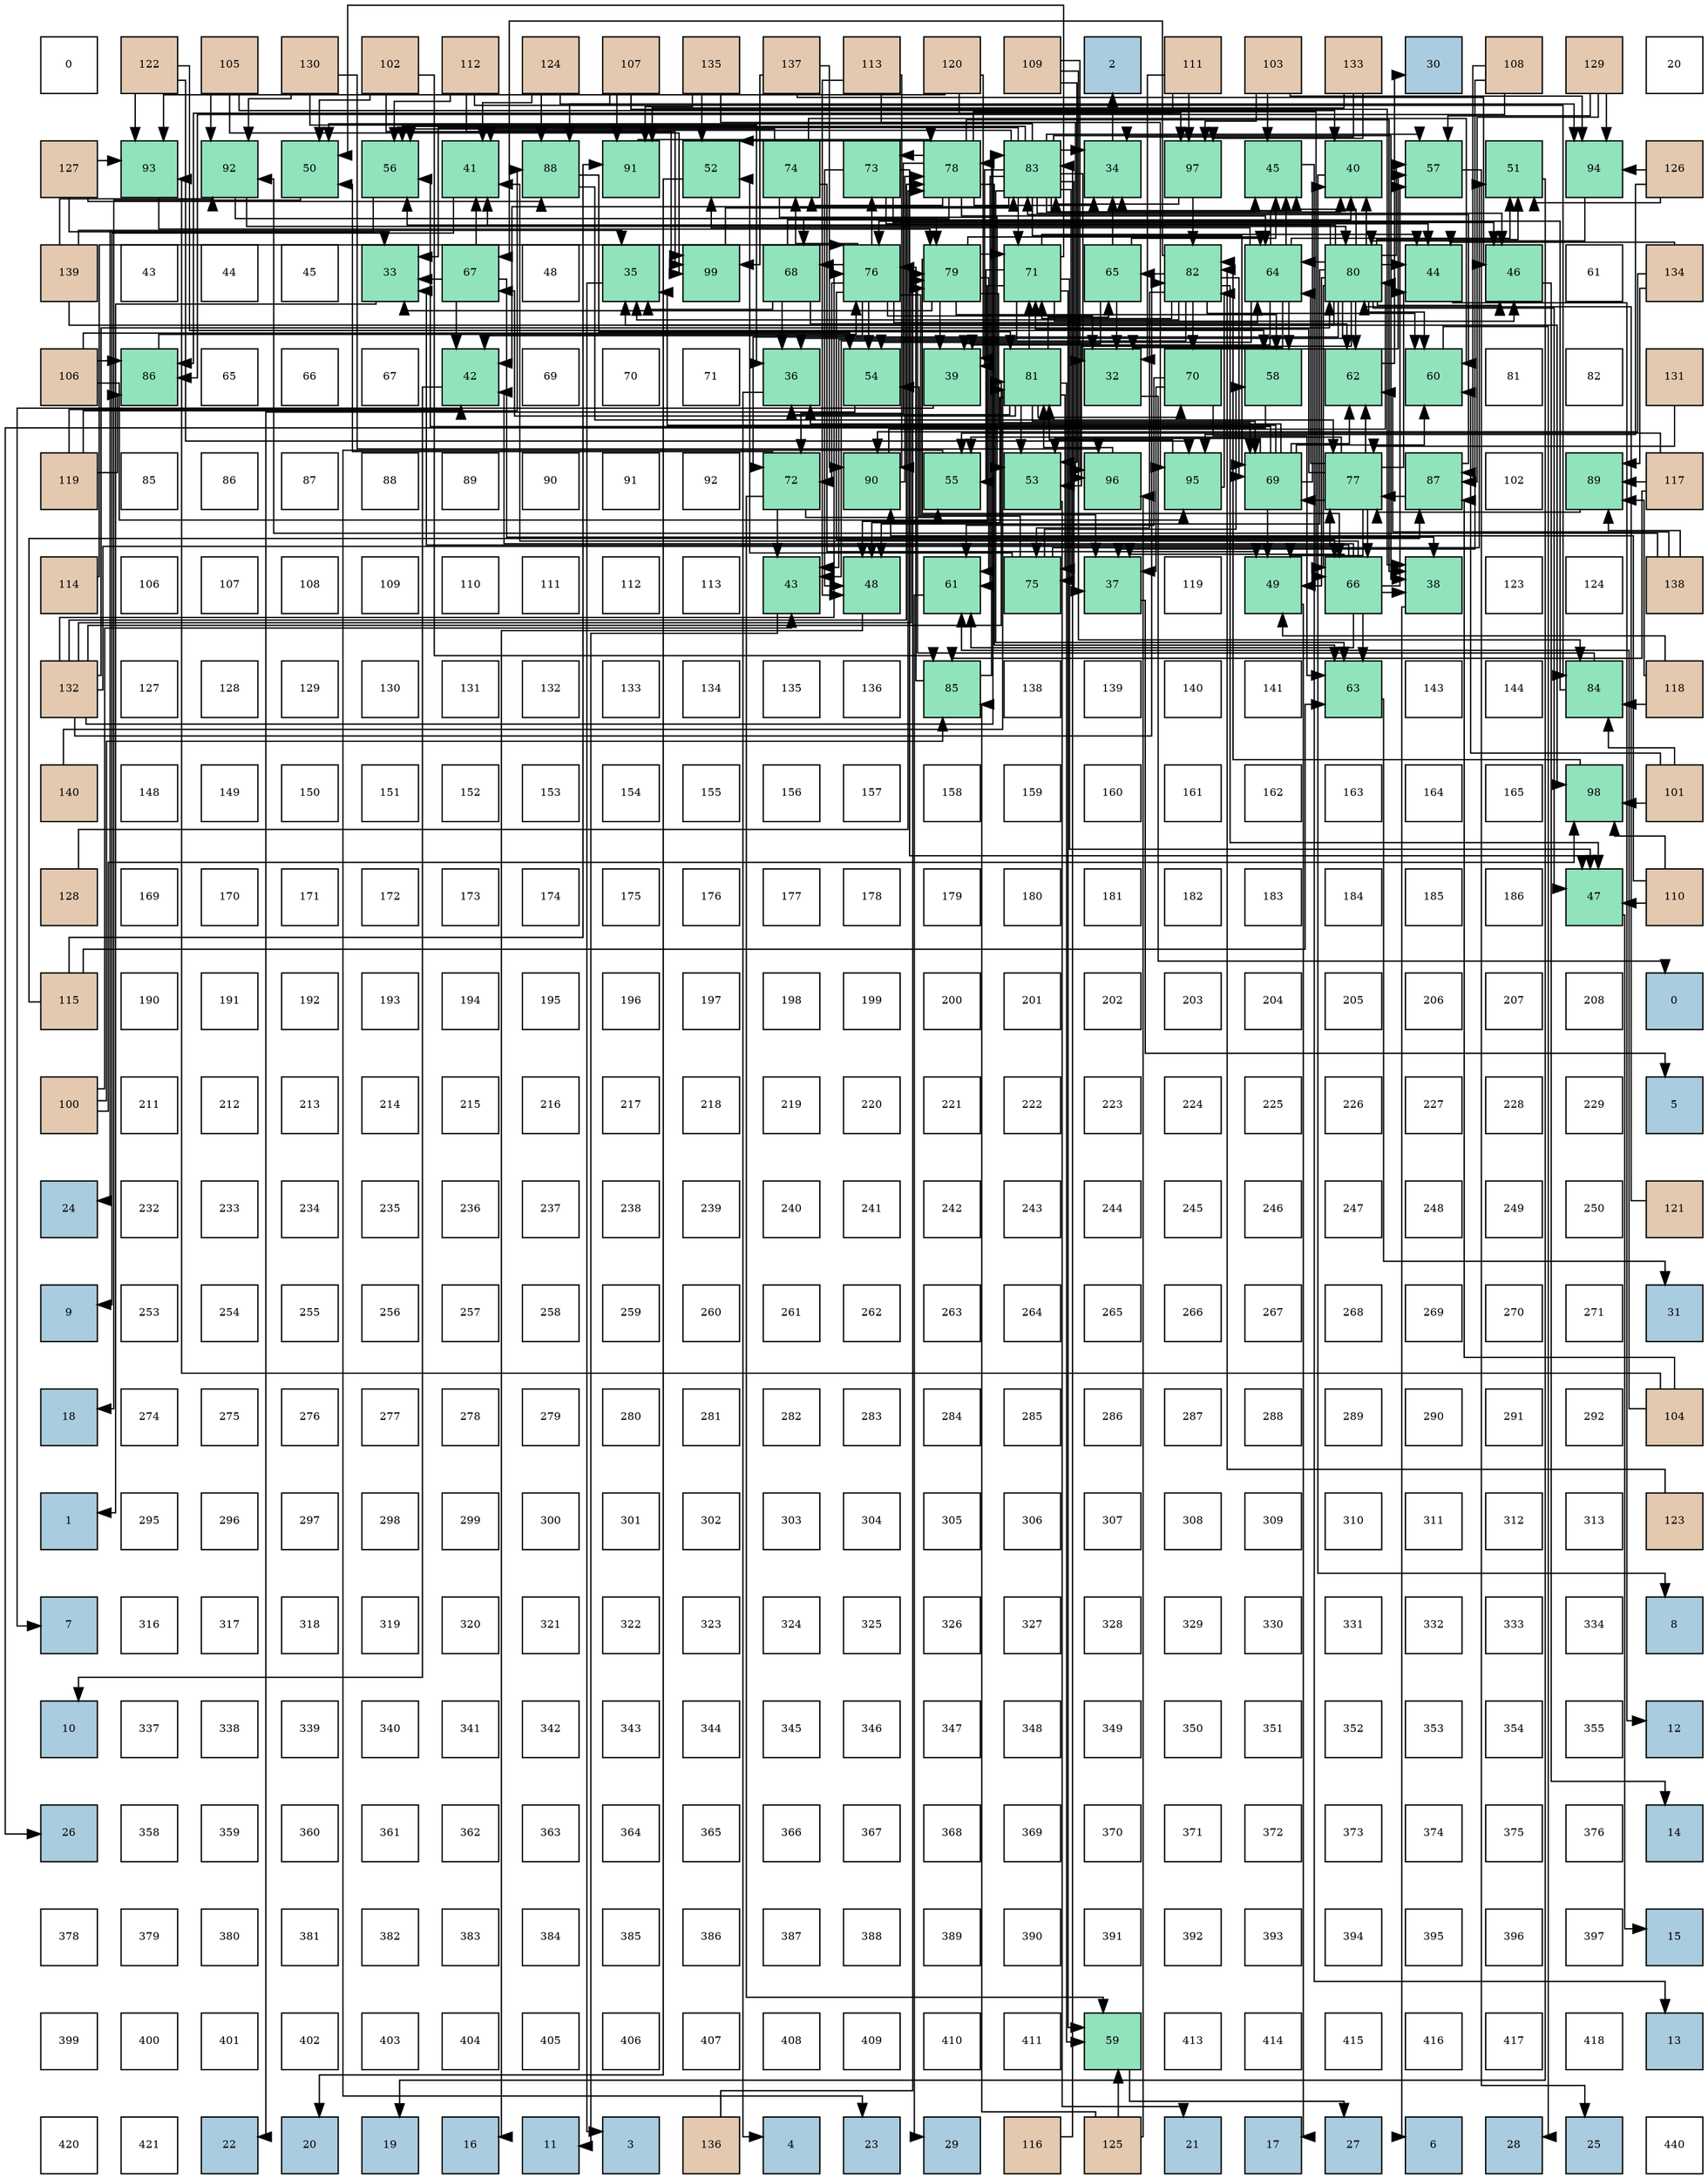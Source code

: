 digraph layout{
 rankdir=TB;
 splines=ortho;
 node [style=filled shape=square fixedsize=true width=0.6];
0[label="0", fontsize=8, fillcolor="#ffffff"];
1[label="122", fontsize=8, fillcolor="#e3c9af"];
2[label="105", fontsize=8, fillcolor="#e3c9af"];
3[label="130", fontsize=8, fillcolor="#e3c9af"];
4[label="102", fontsize=8, fillcolor="#e3c9af"];
5[label="112", fontsize=8, fillcolor="#e3c9af"];
6[label="124", fontsize=8, fillcolor="#e3c9af"];
7[label="107", fontsize=8, fillcolor="#e3c9af"];
8[label="135", fontsize=8, fillcolor="#e3c9af"];
9[label="137", fontsize=8, fillcolor="#e3c9af"];
10[label="113", fontsize=8, fillcolor="#e3c9af"];
11[label="120", fontsize=8, fillcolor="#e3c9af"];
12[label="109", fontsize=8, fillcolor="#e3c9af"];
13[label="2", fontsize=8, fillcolor="#a9ccde"];
14[label="111", fontsize=8, fillcolor="#e3c9af"];
15[label="103", fontsize=8, fillcolor="#e3c9af"];
16[label="133", fontsize=8, fillcolor="#e3c9af"];
17[label="30", fontsize=8, fillcolor="#a9ccde"];
18[label="108", fontsize=8, fillcolor="#e3c9af"];
19[label="129", fontsize=8, fillcolor="#e3c9af"];
20[label="20", fontsize=8, fillcolor="#ffffff"];
21[label="127", fontsize=8, fillcolor="#e3c9af"];
22[label="93", fontsize=8, fillcolor="#91e3bb"];
23[label="92", fontsize=8, fillcolor="#91e3bb"];
24[label="50", fontsize=8, fillcolor="#91e3bb"];
25[label="56", fontsize=8, fillcolor="#91e3bb"];
26[label="41", fontsize=8, fillcolor="#91e3bb"];
27[label="88", fontsize=8, fillcolor="#91e3bb"];
28[label="91", fontsize=8, fillcolor="#91e3bb"];
29[label="52", fontsize=8, fillcolor="#91e3bb"];
30[label="74", fontsize=8, fillcolor="#91e3bb"];
31[label="73", fontsize=8, fillcolor="#91e3bb"];
32[label="78", fontsize=8, fillcolor="#91e3bb"];
33[label="83", fontsize=8, fillcolor="#91e3bb"];
34[label="34", fontsize=8, fillcolor="#91e3bb"];
35[label="97", fontsize=8, fillcolor="#91e3bb"];
36[label="45", fontsize=8, fillcolor="#91e3bb"];
37[label="40", fontsize=8, fillcolor="#91e3bb"];
38[label="57", fontsize=8, fillcolor="#91e3bb"];
39[label="51", fontsize=8, fillcolor="#91e3bb"];
40[label="94", fontsize=8, fillcolor="#91e3bb"];
41[label="126", fontsize=8, fillcolor="#e3c9af"];
42[label="139", fontsize=8, fillcolor="#e3c9af"];
43[label="43", fontsize=8, fillcolor="#ffffff"];
44[label="44", fontsize=8, fillcolor="#ffffff"];
45[label="45", fontsize=8, fillcolor="#ffffff"];
46[label="33", fontsize=8, fillcolor="#91e3bb"];
47[label="67", fontsize=8, fillcolor="#91e3bb"];
48[label="48", fontsize=8, fillcolor="#ffffff"];
49[label="35", fontsize=8, fillcolor="#91e3bb"];
50[label="99", fontsize=8, fillcolor="#91e3bb"];
51[label="68", fontsize=8, fillcolor="#91e3bb"];
52[label="76", fontsize=8, fillcolor="#91e3bb"];
53[label="79", fontsize=8, fillcolor="#91e3bb"];
54[label="71", fontsize=8, fillcolor="#91e3bb"];
55[label="65", fontsize=8, fillcolor="#91e3bb"];
56[label="82", fontsize=8, fillcolor="#91e3bb"];
57[label="64", fontsize=8, fillcolor="#91e3bb"];
58[label="80", fontsize=8, fillcolor="#91e3bb"];
59[label="44", fontsize=8, fillcolor="#91e3bb"];
60[label="46", fontsize=8, fillcolor="#91e3bb"];
61[label="61", fontsize=8, fillcolor="#ffffff"];
62[label="134", fontsize=8, fillcolor="#e3c9af"];
63[label="106", fontsize=8, fillcolor="#e3c9af"];
64[label="86", fontsize=8, fillcolor="#91e3bb"];
65[label="65", fontsize=8, fillcolor="#ffffff"];
66[label="66", fontsize=8, fillcolor="#ffffff"];
67[label="67", fontsize=8, fillcolor="#ffffff"];
68[label="42", fontsize=8, fillcolor="#91e3bb"];
69[label="69", fontsize=8, fillcolor="#ffffff"];
70[label="70", fontsize=8, fillcolor="#ffffff"];
71[label="71", fontsize=8, fillcolor="#ffffff"];
72[label="36", fontsize=8, fillcolor="#91e3bb"];
73[label="54", fontsize=8, fillcolor="#91e3bb"];
74[label="39", fontsize=8, fillcolor="#91e3bb"];
75[label="81", fontsize=8, fillcolor="#91e3bb"];
76[label="32", fontsize=8, fillcolor="#91e3bb"];
77[label="70", fontsize=8, fillcolor="#91e3bb"];
78[label="58", fontsize=8, fillcolor="#91e3bb"];
79[label="62", fontsize=8, fillcolor="#91e3bb"];
80[label="60", fontsize=8, fillcolor="#91e3bb"];
81[label="81", fontsize=8, fillcolor="#ffffff"];
82[label="82", fontsize=8, fillcolor="#ffffff"];
83[label="131", fontsize=8, fillcolor="#e3c9af"];
84[label="119", fontsize=8, fillcolor="#e3c9af"];
85[label="85", fontsize=8, fillcolor="#ffffff"];
86[label="86", fontsize=8, fillcolor="#ffffff"];
87[label="87", fontsize=8, fillcolor="#ffffff"];
88[label="88", fontsize=8, fillcolor="#ffffff"];
89[label="89", fontsize=8, fillcolor="#ffffff"];
90[label="90", fontsize=8, fillcolor="#ffffff"];
91[label="91", fontsize=8, fillcolor="#ffffff"];
92[label="92", fontsize=8, fillcolor="#ffffff"];
93[label="72", fontsize=8, fillcolor="#91e3bb"];
94[label="90", fontsize=8, fillcolor="#91e3bb"];
95[label="55", fontsize=8, fillcolor="#91e3bb"];
96[label="53", fontsize=8, fillcolor="#91e3bb"];
97[label="96", fontsize=8, fillcolor="#91e3bb"];
98[label="95", fontsize=8, fillcolor="#91e3bb"];
99[label="69", fontsize=8, fillcolor="#91e3bb"];
100[label="77", fontsize=8, fillcolor="#91e3bb"];
101[label="87", fontsize=8, fillcolor="#91e3bb"];
102[label="102", fontsize=8, fillcolor="#ffffff"];
103[label="89", fontsize=8, fillcolor="#91e3bb"];
104[label="117", fontsize=8, fillcolor="#e3c9af"];
105[label="114", fontsize=8, fillcolor="#e3c9af"];
106[label="106", fontsize=8, fillcolor="#ffffff"];
107[label="107", fontsize=8, fillcolor="#ffffff"];
108[label="108", fontsize=8, fillcolor="#ffffff"];
109[label="109", fontsize=8, fillcolor="#ffffff"];
110[label="110", fontsize=8, fillcolor="#ffffff"];
111[label="111", fontsize=8, fillcolor="#ffffff"];
112[label="112", fontsize=8, fillcolor="#ffffff"];
113[label="113", fontsize=8, fillcolor="#ffffff"];
114[label="43", fontsize=8, fillcolor="#91e3bb"];
115[label="48", fontsize=8, fillcolor="#91e3bb"];
116[label="61", fontsize=8, fillcolor="#91e3bb"];
117[label="75", fontsize=8, fillcolor="#91e3bb"];
118[label="37", fontsize=8, fillcolor="#91e3bb"];
119[label="119", fontsize=8, fillcolor="#ffffff"];
120[label="49", fontsize=8, fillcolor="#91e3bb"];
121[label="66", fontsize=8, fillcolor="#91e3bb"];
122[label="38", fontsize=8, fillcolor="#91e3bb"];
123[label="123", fontsize=8, fillcolor="#ffffff"];
124[label="124", fontsize=8, fillcolor="#ffffff"];
125[label="138", fontsize=8, fillcolor="#e3c9af"];
126[label="132", fontsize=8, fillcolor="#e3c9af"];
127[label="127", fontsize=8, fillcolor="#ffffff"];
128[label="128", fontsize=8, fillcolor="#ffffff"];
129[label="129", fontsize=8, fillcolor="#ffffff"];
130[label="130", fontsize=8, fillcolor="#ffffff"];
131[label="131", fontsize=8, fillcolor="#ffffff"];
132[label="132", fontsize=8, fillcolor="#ffffff"];
133[label="133", fontsize=8, fillcolor="#ffffff"];
134[label="134", fontsize=8, fillcolor="#ffffff"];
135[label="135", fontsize=8, fillcolor="#ffffff"];
136[label="136", fontsize=8, fillcolor="#ffffff"];
137[label="85", fontsize=8, fillcolor="#91e3bb"];
138[label="138", fontsize=8, fillcolor="#ffffff"];
139[label="139", fontsize=8, fillcolor="#ffffff"];
140[label="140", fontsize=8, fillcolor="#ffffff"];
141[label="141", fontsize=8, fillcolor="#ffffff"];
142[label="63", fontsize=8, fillcolor="#91e3bb"];
143[label="143", fontsize=8, fillcolor="#ffffff"];
144[label="144", fontsize=8, fillcolor="#ffffff"];
145[label="84", fontsize=8, fillcolor="#91e3bb"];
146[label="118", fontsize=8, fillcolor="#e3c9af"];
147[label="140", fontsize=8, fillcolor="#e3c9af"];
148[label="148", fontsize=8, fillcolor="#ffffff"];
149[label="149", fontsize=8, fillcolor="#ffffff"];
150[label="150", fontsize=8, fillcolor="#ffffff"];
151[label="151", fontsize=8, fillcolor="#ffffff"];
152[label="152", fontsize=8, fillcolor="#ffffff"];
153[label="153", fontsize=8, fillcolor="#ffffff"];
154[label="154", fontsize=8, fillcolor="#ffffff"];
155[label="155", fontsize=8, fillcolor="#ffffff"];
156[label="156", fontsize=8, fillcolor="#ffffff"];
157[label="157", fontsize=8, fillcolor="#ffffff"];
158[label="158", fontsize=8, fillcolor="#ffffff"];
159[label="159", fontsize=8, fillcolor="#ffffff"];
160[label="160", fontsize=8, fillcolor="#ffffff"];
161[label="161", fontsize=8, fillcolor="#ffffff"];
162[label="162", fontsize=8, fillcolor="#ffffff"];
163[label="163", fontsize=8, fillcolor="#ffffff"];
164[label="164", fontsize=8, fillcolor="#ffffff"];
165[label="165", fontsize=8, fillcolor="#ffffff"];
166[label="98", fontsize=8, fillcolor="#91e3bb"];
167[label="101", fontsize=8, fillcolor="#e3c9af"];
168[label="128", fontsize=8, fillcolor="#e3c9af"];
169[label="169", fontsize=8, fillcolor="#ffffff"];
170[label="170", fontsize=8, fillcolor="#ffffff"];
171[label="171", fontsize=8, fillcolor="#ffffff"];
172[label="172", fontsize=8, fillcolor="#ffffff"];
173[label="173", fontsize=8, fillcolor="#ffffff"];
174[label="174", fontsize=8, fillcolor="#ffffff"];
175[label="175", fontsize=8, fillcolor="#ffffff"];
176[label="176", fontsize=8, fillcolor="#ffffff"];
177[label="177", fontsize=8, fillcolor="#ffffff"];
178[label="178", fontsize=8, fillcolor="#ffffff"];
179[label="179", fontsize=8, fillcolor="#ffffff"];
180[label="180", fontsize=8, fillcolor="#ffffff"];
181[label="181", fontsize=8, fillcolor="#ffffff"];
182[label="182", fontsize=8, fillcolor="#ffffff"];
183[label="183", fontsize=8, fillcolor="#ffffff"];
184[label="184", fontsize=8, fillcolor="#ffffff"];
185[label="185", fontsize=8, fillcolor="#ffffff"];
186[label="186", fontsize=8, fillcolor="#ffffff"];
187[label="47", fontsize=8, fillcolor="#91e3bb"];
188[label="110", fontsize=8, fillcolor="#e3c9af"];
189[label="115", fontsize=8, fillcolor="#e3c9af"];
190[label="190", fontsize=8, fillcolor="#ffffff"];
191[label="191", fontsize=8, fillcolor="#ffffff"];
192[label="192", fontsize=8, fillcolor="#ffffff"];
193[label="193", fontsize=8, fillcolor="#ffffff"];
194[label="194", fontsize=8, fillcolor="#ffffff"];
195[label="195", fontsize=8, fillcolor="#ffffff"];
196[label="196", fontsize=8, fillcolor="#ffffff"];
197[label="197", fontsize=8, fillcolor="#ffffff"];
198[label="198", fontsize=8, fillcolor="#ffffff"];
199[label="199", fontsize=8, fillcolor="#ffffff"];
200[label="200", fontsize=8, fillcolor="#ffffff"];
201[label="201", fontsize=8, fillcolor="#ffffff"];
202[label="202", fontsize=8, fillcolor="#ffffff"];
203[label="203", fontsize=8, fillcolor="#ffffff"];
204[label="204", fontsize=8, fillcolor="#ffffff"];
205[label="205", fontsize=8, fillcolor="#ffffff"];
206[label="206", fontsize=8, fillcolor="#ffffff"];
207[label="207", fontsize=8, fillcolor="#ffffff"];
208[label="208", fontsize=8, fillcolor="#ffffff"];
209[label="0", fontsize=8, fillcolor="#a9ccde"];
210[label="100", fontsize=8, fillcolor="#e3c9af"];
211[label="211", fontsize=8, fillcolor="#ffffff"];
212[label="212", fontsize=8, fillcolor="#ffffff"];
213[label="213", fontsize=8, fillcolor="#ffffff"];
214[label="214", fontsize=8, fillcolor="#ffffff"];
215[label="215", fontsize=8, fillcolor="#ffffff"];
216[label="216", fontsize=8, fillcolor="#ffffff"];
217[label="217", fontsize=8, fillcolor="#ffffff"];
218[label="218", fontsize=8, fillcolor="#ffffff"];
219[label="219", fontsize=8, fillcolor="#ffffff"];
220[label="220", fontsize=8, fillcolor="#ffffff"];
221[label="221", fontsize=8, fillcolor="#ffffff"];
222[label="222", fontsize=8, fillcolor="#ffffff"];
223[label="223", fontsize=8, fillcolor="#ffffff"];
224[label="224", fontsize=8, fillcolor="#ffffff"];
225[label="225", fontsize=8, fillcolor="#ffffff"];
226[label="226", fontsize=8, fillcolor="#ffffff"];
227[label="227", fontsize=8, fillcolor="#ffffff"];
228[label="228", fontsize=8, fillcolor="#ffffff"];
229[label="229", fontsize=8, fillcolor="#ffffff"];
230[label="5", fontsize=8, fillcolor="#a9ccde"];
231[label="24", fontsize=8, fillcolor="#a9ccde"];
232[label="232", fontsize=8, fillcolor="#ffffff"];
233[label="233", fontsize=8, fillcolor="#ffffff"];
234[label="234", fontsize=8, fillcolor="#ffffff"];
235[label="235", fontsize=8, fillcolor="#ffffff"];
236[label="236", fontsize=8, fillcolor="#ffffff"];
237[label="237", fontsize=8, fillcolor="#ffffff"];
238[label="238", fontsize=8, fillcolor="#ffffff"];
239[label="239", fontsize=8, fillcolor="#ffffff"];
240[label="240", fontsize=8, fillcolor="#ffffff"];
241[label="241", fontsize=8, fillcolor="#ffffff"];
242[label="242", fontsize=8, fillcolor="#ffffff"];
243[label="243", fontsize=8, fillcolor="#ffffff"];
244[label="244", fontsize=8, fillcolor="#ffffff"];
245[label="245", fontsize=8, fillcolor="#ffffff"];
246[label="246", fontsize=8, fillcolor="#ffffff"];
247[label="247", fontsize=8, fillcolor="#ffffff"];
248[label="248", fontsize=8, fillcolor="#ffffff"];
249[label="249", fontsize=8, fillcolor="#ffffff"];
250[label="250", fontsize=8, fillcolor="#ffffff"];
251[label="121", fontsize=8, fillcolor="#e3c9af"];
252[label="9", fontsize=8, fillcolor="#a9ccde"];
253[label="253", fontsize=8, fillcolor="#ffffff"];
254[label="254", fontsize=8, fillcolor="#ffffff"];
255[label="255", fontsize=8, fillcolor="#ffffff"];
256[label="256", fontsize=8, fillcolor="#ffffff"];
257[label="257", fontsize=8, fillcolor="#ffffff"];
258[label="258", fontsize=8, fillcolor="#ffffff"];
259[label="259", fontsize=8, fillcolor="#ffffff"];
260[label="260", fontsize=8, fillcolor="#ffffff"];
261[label="261", fontsize=8, fillcolor="#ffffff"];
262[label="262", fontsize=8, fillcolor="#ffffff"];
263[label="263", fontsize=8, fillcolor="#ffffff"];
264[label="264", fontsize=8, fillcolor="#ffffff"];
265[label="265", fontsize=8, fillcolor="#ffffff"];
266[label="266", fontsize=8, fillcolor="#ffffff"];
267[label="267", fontsize=8, fillcolor="#ffffff"];
268[label="268", fontsize=8, fillcolor="#ffffff"];
269[label="269", fontsize=8, fillcolor="#ffffff"];
270[label="270", fontsize=8, fillcolor="#ffffff"];
271[label="271", fontsize=8, fillcolor="#ffffff"];
272[label="31", fontsize=8, fillcolor="#a9ccde"];
273[label="18", fontsize=8, fillcolor="#a9ccde"];
274[label="274", fontsize=8, fillcolor="#ffffff"];
275[label="275", fontsize=8, fillcolor="#ffffff"];
276[label="276", fontsize=8, fillcolor="#ffffff"];
277[label="277", fontsize=8, fillcolor="#ffffff"];
278[label="278", fontsize=8, fillcolor="#ffffff"];
279[label="279", fontsize=8, fillcolor="#ffffff"];
280[label="280", fontsize=8, fillcolor="#ffffff"];
281[label="281", fontsize=8, fillcolor="#ffffff"];
282[label="282", fontsize=8, fillcolor="#ffffff"];
283[label="283", fontsize=8, fillcolor="#ffffff"];
284[label="284", fontsize=8, fillcolor="#ffffff"];
285[label="285", fontsize=8, fillcolor="#ffffff"];
286[label="286", fontsize=8, fillcolor="#ffffff"];
287[label="287", fontsize=8, fillcolor="#ffffff"];
288[label="288", fontsize=8, fillcolor="#ffffff"];
289[label="289", fontsize=8, fillcolor="#ffffff"];
290[label="290", fontsize=8, fillcolor="#ffffff"];
291[label="291", fontsize=8, fillcolor="#ffffff"];
292[label="292", fontsize=8, fillcolor="#ffffff"];
293[label="104", fontsize=8, fillcolor="#e3c9af"];
294[label="1", fontsize=8, fillcolor="#a9ccde"];
295[label="295", fontsize=8, fillcolor="#ffffff"];
296[label="296", fontsize=8, fillcolor="#ffffff"];
297[label="297", fontsize=8, fillcolor="#ffffff"];
298[label="298", fontsize=8, fillcolor="#ffffff"];
299[label="299", fontsize=8, fillcolor="#ffffff"];
300[label="300", fontsize=8, fillcolor="#ffffff"];
301[label="301", fontsize=8, fillcolor="#ffffff"];
302[label="302", fontsize=8, fillcolor="#ffffff"];
303[label="303", fontsize=8, fillcolor="#ffffff"];
304[label="304", fontsize=8, fillcolor="#ffffff"];
305[label="305", fontsize=8, fillcolor="#ffffff"];
306[label="306", fontsize=8, fillcolor="#ffffff"];
307[label="307", fontsize=8, fillcolor="#ffffff"];
308[label="308", fontsize=8, fillcolor="#ffffff"];
309[label="309", fontsize=8, fillcolor="#ffffff"];
310[label="310", fontsize=8, fillcolor="#ffffff"];
311[label="311", fontsize=8, fillcolor="#ffffff"];
312[label="312", fontsize=8, fillcolor="#ffffff"];
313[label="313", fontsize=8, fillcolor="#ffffff"];
314[label="123", fontsize=8, fillcolor="#e3c9af"];
315[label="7", fontsize=8, fillcolor="#a9ccde"];
316[label="316", fontsize=8, fillcolor="#ffffff"];
317[label="317", fontsize=8, fillcolor="#ffffff"];
318[label="318", fontsize=8, fillcolor="#ffffff"];
319[label="319", fontsize=8, fillcolor="#ffffff"];
320[label="320", fontsize=8, fillcolor="#ffffff"];
321[label="321", fontsize=8, fillcolor="#ffffff"];
322[label="322", fontsize=8, fillcolor="#ffffff"];
323[label="323", fontsize=8, fillcolor="#ffffff"];
324[label="324", fontsize=8, fillcolor="#ffffff"];
325[label="325", fontsize=8, fillcolor="#ffffff"];
326[label="326", fontsize=8, fillcolor="#ffffff"];
327[label="327", fontsize=8, fillcolor="#ffffff"];
328[label="328", fontsize=8, fillcolor="#ffffff"];
329[label="329", fontsize=8, fillcolor="#ffffff"];
330[label="330", fontsize=8, fillcolor="#ffffff"];
331[label="331", fontsize=8, fillcolor="#ffffff"];
332[label="332", fontsize=8, fillcolor="#ffffff"];
333[label="333", fontsize=8, fillcolor="#ffffff"];
334[label="334", fontsize=8, fillcolor="#ffffff"];
335[label="8", fontsize=8, fillcolor="#a9ccde"];
336[label="10", fontsize=8, fillcolor="#a9ccde"];
337[label="337", fontsize=8, fillcolor="#ffffff"];
338[label="338", fontsize=8, fillcolor="#ffffff"];
339[label="339", fontsize=8, fillcolor="#ffffff"];
340[label="340", fontsize=8, fillcolor="#ffffff"];
341[label="341", fontsize=8, fillcolor="#ffffff"];
342[label="342", fontsize=8, fillcolor="#ffffff"];
343[label="343", fontsize=8, fillcolor="#ffffff"];
344[label="344", fontsize=8, fillcolor="#ffffff"];
345[label="345", fontsize=8, fillcolor="#ffffff"];
346[label="346", fontsize=8, fillcolor="#ffffff"];
347[label="347", fontsize=8, fillcolor="#ffffff"];
348[label="348", fontsize=8, fillcolor="#ffffff"];
349[label="349", fontsize=8, fillcolor="#ffffff"];
350[label="350", fontsize=8, fillcolor="#ffffff"];
351[label="351", fontsize=8, fillcolor="#ffffff"];
352[label="352", fontsize=8, fillcolor="#ffffff"];
353[label="353", fontsize=8, fillcolor="#ffffff"];
354[label="354", fontsize=8, fillcolor="#ffffff"];
355[label="355", fontsize=8, fillcolor="#ffffff"];
356[label="12", fontsize=8, fillcolor="#a9ccde"];
357[label="26", fontsize=8, fillcolor="#a9ccde"];
358[label="358", fontsize=8, fillcolor="#ffffff"];
359[label="359", fontsize=8, fillcolor="#ffffff"];
360[label="360", fontsize=8, fillcolor="#ffffff"];
361[label="361", fontsize=8, fillcolor="#ffffff"];
362[label="362", fontsize=8, fillcolor="#ffffff"];
363[label="363", fontsize=8, fillcolor="#ffffff"];
364[label="364", fontsize=8, fillcolor="#ffffff"];
365[label="365", fontsize=8, fillcolor="#ffffff"];
366[label="366", fontsize=8, fillcolor="#ffffff"];
367[label="367", fontsize=8, fillcolor="#ffffff"];
368[label="368", fontsize=8, fillcolor="#ffffff"];
369[label="369", fontsize=8, fillcolor="#ffffff"];
370[label="370", fontsize=8, fillcolor="#ffffff"];
371[label="371", fontsize=8, fillcolor="#ffffff"];
372[label="372", fontsize=8, fillcolor="#ffffff"];
373[label="373", fontsize=8, fillcolor="#ffffff"];
374[label="374", fontsize=8, fillcolor="#ffffff"];
375[label="375", fontsize=8, fillcolor="#ffffff"];
376[label="376", fontsize=8, fillcolor="#ffffff"];
377[label="14", fontsize=8, fillcolor="#a9ccde"];
378[label="378", fontsize=8, fillcolor="#ffffff"];
379[label="379", fontsize=8, fillcolor="#ffffff"];
380[label="380", fontsize=8, fillcolor="#ffffff"];
381[label="381", fontsize=8, fillcolor="#ffffff"];
382[label="382", fontsize=8, fillcolor="#ffffff"];
383[label="383", fontsize=8, fillcolor="#ffffff"];
384[label="384", fontsize=8, fillcolor="#ffffff"];
385[label="385", fontsize=8, fillcolor="#ffffff"];
386[label="386", fontsize=8, fillcolor="#ffffff"];
387[label="387", fontsize=8, fillcolor="#ffffff"];
388[label="388", fontsize=8, fillcolor="#ffffff"];
389[label="389", fontsize=8, fillcolor="#ffffff"];
390[label="390", fontsize=8, fillcolor="#ffffff"];
391[label="391", fontsize=8, fillcolor="#ffffff"];
392[label="392", fontsize=8, fillcolor="#ffffff"];
393[label="393", fontsize=8, fillcolor="#ffffff"];
394[label="394", fontsize=8, fillcolor="#ffffff"];
395[label="395", fontsize=8, fillcolor="#ffffff"];
396[label="396", fontsize=8, fillcolor="#ffffff"];
397[label="397", fontsize=8, fillcolor="#ffffff"];
398[label="15", fontsize=8, fillcolor="#a9ccde"];
399[label="399", fontsize=8, fillcolor="#ffffff"];
400[label="400", fontsize=8, fillcolor="#ffffff"];
401[label="401", fontsize=8, fillcolor="#ffffff"];
402[label="402", fontsize=8, fillcolor="#ffffff"];
403[label="403", fontsize=8, fillcolor="#ffffff"];
404[label="404", fontsize=8, fillcolor="#ffffff"];
405[label="405", fontsize=8, fillcolor="#ffffff"];
406[label="406", fontsize=8, fillcolor="#ffffff"];
407[label="407", fontsize=8, fillcolor="#ffffff"];
408[label="408", fontsize=8, fillcolor="#ffffff"];
409[label="409", fontsize=8, fillcolor="#ffffff"];
410[label="410", fontsize=8, fillcolor="#ffffff"];
411[label="411", fontsize=8, fillcolor="#ffffff"];
412[label="59", fontsize=8, fillcolor="#91e3bb"];
413[label="413", fontsize=8, fillcolor="#ffffff"];
414[label="414", fontsize=8, fillcolor="#ffffff"];
415[label="415", fontsize=8, fillcolor="#ffffff"];
416[label="416", fontsize=8, fillcolor="#ffffff"];
417[label="417", fontsize=8, fillcolor="#ffffff"];
418[label="418", fontsize=8, fillcolor="#ffffff"];
419[label="13", fontsize=8, fillcolor="#a9ccde"];
420[label="420", fontsize=8, fillcolor="#ffffff"];
421[label="421", fontsize=8, fillcolor="#ffffff"];
422[label="22", fontsize=8, fillcolor="#a9ccde"];
423[label="20", fontsize=8, fillcolor="#a9ccde"];
424[label="19", fontsize=8, fillcolor="#a9ccde"];
425[label="16", fontsize=8, fillcolor="#a9ccde"];
426[label="11", fontsize=8, fillcolor="#a9ccde"];
427[label="3", fontsize=8, fillcolor="#a9ccde"];
428[label="136", fontsize=8, fillcolor="#e3c9af"];
429[label="4", fontsize=8, fillcolor="#a9ccde"];
430[label="23", fontsize=8, fillcolor="#a9ccde"];
431[label="29", fontsize=8, fillcolor="#a9ccde"];
432[label="116", fontsize=8, fillcolor="#e3c9af"];
433[label="125", fontsize=8, fillcolor="#e3c9af"];
434[label="21", fontsize=8, fillcolor="#a9ccde"];
435[label="17", fontsize=8, fillcolor="#a9ccde"];
436[label="27", fontsize=8, fillcolor="#a9ccde"];
437[label="6", fontsize=8, fillcolor="#a9ccde"];
438[label="28", fontsize=8, fillcolor="#a9ccde"];
439[label="25", fontsize=8, fillcolor="#a9ccde"];
440[label="440", fontsize=8, fillcolor="#ffffff"];
edge [constraint=false, style=vis];76 -> 209;
46 -> 294;
34 -> 13;
49 -> 427;
72 -> 429;
118 -> 230;
122 -> 437;
74 -> 315;
37 -> 335;
26 -> 252;
68 -> 336;
114 -> 426;
59 -> 356;
36 -> 419;
60 -> 377;
187 -> 398;
115 -> 425;
120 -> 435;
24 -> 273;
39 -> 424;
29 -> 423;
96 -> 434;
73 -> 422;
95 -> 430;
25 -> 231;
38 -> 439;
78 -> 357;
412 -> 436;
80 -> 438;
116 -> 431;
79 -> 17;
142 -> 272;
57 -> 76;
57 -> 34;
57 -> 74;
57 -> 36;
57 -> 39;
57 -> 29;
57 -> 73;
57 -> 78;
55 -> 76;
55 -> 34;
55 -> 74;
55 -> 36;
121 -> 46;
121 -> 118;
121 -> 122;
121 -> 26;
121 -> 68;
121 -> 38;
121 -> 116;
121 -> 142;
47 -> 46;
47 -> 122;
47 -> 26;
47 -> 68;
51 -> 49;
51 -> 72;
51 -> 37;
51 -> 79;
99 -> 49;
99 -> 72;
99 -> 37;
99 -> 120;
99 -> 96;
99 -> 25;
99 -> 80;
99 -> 79;
77 -> 118;
77 -> 38;
77 -> 116;
77 -> 142;
54 -> 114;
54 -> 59;
54 -> 60;
54 -> 187;
54 -> 115;
54 -> 24;
54 -> 95;
54 -> 412;
93 -> 114;
93 -> 24;
93 -> 95;
93 -> 412;
31 -> 59;
31 -> 60;
31 -> 187;
31 -> 115;
30 -> 120;
30 -> 96;
30 -> 25;
30 -> 80;
117 -> 39;
117 -> 29;
117 -> 73;
117 -> 78;
52 -> 76;
52 -> 118;
52 -> 68;
52 -> 73;
52 -> 57;
52 -> 121;
52 -> 51;
52 -> 93;
52 -> 31;
52 -> 30;
100 -> 59;
100 -> 120;
100 -> 95;
100 -> 79;
100 -> 57;
100 -> 121;
100 -> 99;
100 -> 54;
32 -> 34;
32 -> 122;
32 -> 29;
32 -> 142;
32 -> 57;
32 -> 121;
32 -> 51;
32 -> 93;
32 -> 31;
32 -> 30;
53 -> 46;
53 -> 74;
53 -> 78;
53 -> 116;
53 -> 57;
53 -> 121;
53 -> 99;
53 -> 54;
58 -> 49;
58 -> 72;
58 -> 37;
58 -> 26;
58 -> 59;
58 -> 36;
58 -> 60;
58 -> 187;
58 -> 115;
58 -> 120;
58 -> 39;
58 -> 96;
58 -> 25;
58 -> 38;
58 -> 80;
58 -> 79;
58 -> 57;
58 -> 121;
58 -> 93;
75 -> 72;
75 -> 115;
75 -> 96;
75 -> 412;
75 -> 55;
75 -> 47;
75 -> 99;
75 -> 77;
75 -> 54;
75 -> 117;
56 -> 49;
56 -> 114;
56 -> 187;
56 -> 80;
56 -> 55;
56 -> 47;
56 -> 99;
56 -> 77;
56 -> 54;
56 -> 117;
33 -> 76;
33 -> 46;
33 -> 34;
33 -> 118;
33 -> 122;
33 -> 74;
33 -> 37;
33 -> 26;
33 -> 68;
33 -> 36;
33 -> 60;
33 -> 24;
33 -> 25;
33 -> 38;
33 -> 116;
33 -> 142;
33 -> 99;
33 -> 54;
33 -> 117;
145 -> 52;
145 -> 53;
137 -> 52;
137 -> 32;
64 -> 52;
101 -> 100;
101 -> 33;
27 -> 100;
27 -> 75;
103 -> 100;
94 -> 32;
94 -> 58;
28 -> 32;
23 -> 53;
23 -> 58;
22 -> 53;
40 -> 58;
98 -> 75;
98 -> 56;
97 -> 75;
35 -> 56;
35 -> 33;
166 -> 56;
50 -> 33;
210 -> 114;
210 -> 137;
210 -> 166;
167 -> 80;
167 -> 145;
167 -> 166;
4 -> 24;
4 -> 137;
4 -> 50;
15 -> 36;
15 -> 40;
15 -> 35;
293 -> 116;
293 -> 101;
293 -> 22;
2 -> 37;
2 -> 23;
2 -> 50;
63 -> 73;
63 -> 64;
63 -> 98;
7 -> 122;
7 -> 27;
7 -> 28;
18 -> 118;
18 -> 64;
18 -> 101;
12 -> 96;
12 -> 145;
12 -> 97;
188 -> 187;
188 -> 94;
188 -> 166;
14 -> 76;
14 -> 64;
14 -> 35;
5 -> 25;
5 -> 145;
5 -> 50;
10 -> 115;
10 -> 94;
10 -> 97;
105 -> 52;
189 -> 142;
189 -> 101;
189 -> 28;
432 -> 33;
104 -> 95;
104 -> 137;
104 -> 103;
146 -> 120;
146 -> 145;
146 -> 103;
84 -> 68;
84 -> 64;
84 -> 27;
11 -> 74;
11 -> 22;
11 -> 35;
251 -> 58;
1 -> 78;
1 -> 22;
1 -> 98;
314 -> 56;
6 -> 26;
6 -> 27;
6 -> 40;
433 -> 412;
433 -> 137;
433 -> 97;
41 -> 39;
41 -> 40;
41 -> 98;
21 -> 46;
21 -> 27;
21 -> 22;
168 -> 32;
19 -> 38;
19 -> 101;
19 -> 40;
3 -> 72;
3 -> 23;
3 -> 97;
83 -> 100;
126 -> 52;
126 -> 100;
126 -> 32;
126 -> 53;
126 -> 58;
126 -> 75;
126 -> 56;
126 -> 33;
16 -> 34;
16 -> 28;
16 -> 35;
62 -> 59;
62 -> 103;
62 -> 94;
8 -> 29;
8 -> 28;
8 -> 98;
428 -> 53;
9 -> 60;
9 -> 94;
9 -> 50;
125 -> 79;
125 -> 103;
125 -> 23;
42 -> 49;
42 -> 23;
42 -> 166;
147 -> 75;
edge [constraint=true, style=invis];
0 -> 21 -> 42 -> 63 -> 84 -> 105 -> 126 -> 147 -> 168 -> 189 -> 210 -> 231 -> 252 -> 273 -> 294 -> 315 -> 336 -> 357 -> 378 -> 399 -> 420;
1 -> 22 -> 43 -> 64 -> 85 -> 106 -> 127 -> 148 -> 169 -> 190 -> 211 -> 232 -> 253 -> 274 -> 295 -> 316 -> 337 -> 358 -> 379 -> 400 -> 421;
2 -> 23 -> 44 -> 65 -> 86 -> 107 -> 128 -> 149 -> 170 -> 191 -> 212 -> 233 -> 254 -> 275 -> 296 -> 317 -> 338 -> 359 -> 380 -> 401 -> 422;
3 -> 24 -> 45 -> 66 -> 87 -> 108 -> 129 -> 150 -> 171 -> 192 -> 213 -> 234 -> 255 -> 276 -> 297 -> 318 -> 339 -> 360 -> 381 -> 402 -> 423;
4 -> 25 -> 46 -> 67 -> 88 -> 109 -> 130 -> 151 -> 172 -> 193 -> 214 -> 235 -> 256 -> 277 -> 298 -> 319 -> 340 -> 361 -> 382 -> 403 -> 424;
5 -> 26 -> 47 -> 68 -> 89 -> 110 -> 131 -> 152 -> 173 -> 194 -> 215 -> 236 -> 257 -> 278 -> 299 -> 320 -> 341 -> 362 -> 383 -> 404 -> 425;
6 -> 27 -> 48 -> 69 -> 90 -> 111 -> 132 -> 153 -> 174 -> 195 -> 216 -> 237 -> 258 -> 279 -> 300 -> 321 -> 342 -> 363 -> 384 -> 405 -> 426;
7 -> 28 -> 49 -> 70 -> 91 -> 112 -> 133 -> 154 -> 175 -> 196 -> 217 -> 238 -> 259 -> 280 -> 301 -> 322 -> 343 -> 364 -> 385 -> 406 -> 427;
8 -> 29 -> 50 -> 71 -> 92 -> 113 -> 134 -> 155 -> 176 -> 197 -> 218 -> 239 -> 260 -> 281 -> 302 -> 323 -> 344 -> 365 -> 386 -> 407 -> 428;
9 -> 30 -> 51 -> 72 -> 93 -> 114 -> 135 -> 156 -> 177 -> 198 -> 219 -> 240 -> 261 -> 282 -> 303 -> 324 -> 345 -> 366 -> 387 -> 408 -> 429;
10 -> 31 -> 52 -> 73 -> 94 -> 115 -> 136 -> 157 -> 178 -> 199 -> 220 -> 241 -> 262 -> 283 -> 304 -> 325 -> 346 -> 367 -> 388 -> 409 -> 430;
11 -> 32 -> 53 -> 74 -> 95 -> 116 -> 137 -> 158 -> 179 -> 200 -> 221 -> 242 -> 263 -> 284 -> 305 -> 326 -> 347 -> 368 -> 389 -> 410 -> 431;
12 -> 33 -> 54 -> 75 -> 96 -> 117 -> 138 -> 159 -> 180 -> 201 -> 222 -> 243 -> 264 -> 285 -> 306 -> 327 -> 348 -> 369 -> 390 -> 411 -> 432;
13 -> 34 -> 55 -> 76 -> 97 -> 118 -> 139 -> 160 -> 181 -> 202 -> 223 -> 244 -> 265 -> 286 -> 307 -> 328 -> 349 -> 370 -> 391 -> 412 -> 433;
14 -> 35 -> 56 -> 77 -> 98 -> 119 -> 140 -> 161 -> 182 -> 203 -> 224 -> 245 -> 266 -> 287 -> 308 -> 329 -> 350 -> 371 -> 392 -> 413 -> 434;
15 -> 36 -> 57 -> 78 -> 99 -> 120 -> 141 -> 162 -> 183 -> 204 -> 225 -> 246 -> 267 -> 288 -> 309 -> 330 -> 351 -> 372 -> 393 -> 414 -> 435;
16 -> 37 -> 58 -> 79 -> 100 -> 121 -> 142 -> 163 -> 184 -> 205 -> 226 -> 247 -> 268 -> 289 -> 310 -> 331 -> 352 -> 373 -> 394 -> 415 -> 436;
17 -> 38 -> 59 -> 80 -> 101 -> 122 -> 143 -> 164 -> 185 -> 206 -> 227 -> 248 -> 269 -> 290 -> 311 -> 332 -> 353 -> 374 -> 395 -> 416 -> 437;
18 -> 39 -> 60 -> 81 -> 102 -> 123 -> 144 -> 165 -> 186 -> 207 -> 228 -> 249 -> 270 -> 291 -> 312 -> 333 -> 354 -> 375 -> 396 -> 417 -> 438;
19 -> 40 -> 61 -> 82 -> 103 -> 124 -> 145 -> 166 -> 187 -> 208 -> 229 -> 250 -> 271 -> 292 -> 313 -> 334 -> 355 -> 376 -> 397 -> 418 -> 439;
20 -> 41 -> 62 -> 83 -> 104 -> 125 -> 146 -> 167 -> 188 -> 209 -> 230 -> 251 -> 272 -> 293 -> 314 -> 335 -> 356 -> 377 -> 398 -> 419 -> 440;
rank = same {0 -> 1 -> 2 -> 3 -> 4 -> 5 -> 6 -> 7 -> 8 -> 9 -> 10 -> 11 -> 12 -> 13 -> 14 -> 15 -> 16 -> 17 -> 18 -> 19 -> 20};
rank = same {21 -> 22 -> 23 -> 24 -> 25 -> 26 -> 27 -> 28 -> 29 -> 30 -> 31 -> 32 -> 33 -> 34 -> 35 -> 36 -> 37 -> 38 -> 39 -> 40 -> 41};
rank = same {42 -> 43 -> 44 -> 45 -> 46 -> 47 -> 48 -> 49 -> 50 -> 51 -> 52 -> 53 -> 54 -> 55 -> 56 -> 57 -> 58 -> 59 -> 60 -> 61 -> 62};
rank = same {63 -> 64 -> 65 -> 66 -> 67 -> 68 -> 69 -> 70 -> 71 -> 72 -> 73 -> 74 -> 75 -> 76 -> 77 -> 78 -> 79 -> 80 -> 81 -> 82 -> 83};
rank = same {84 -> 85 -> 86 -> 87 -> 88 -> 89 -> 90 -> 91 -> 92 -> 93 -> 94 -> 95 -> 96 -> 97 -> 98 -> 99 -> 100 -> 101 -> 102 -> 103 -> 104};
rank = same {105 -> 106 -> 107 -> 108 -> 109 -> 110 -> 111 -> 112 -> 113 -> 114 -> 115 -> 116 -> 117 -> 118 -> 119 -> 120 -> 121 -> 122 -> 123 -> 124 -> 125};
rank = same {126 -> 127 -> 128 -> 129 -> 130 -> 131 -> 132 -> 133 -> 134 -> 135 -> 136 -> 137 -> 138 -> 139 -> 140 -> 141 -> 142 -> 143 -> 144 -> 145 -> 146};
rank = same {147 -> 148 -> 149 -> 150 -> 151 -> 152 -> 153 -> 154 -> 155 -> 156 -> 157 -> 158 -> 159 -> 160 -> 161 -> 162 -> 163 -> 164 -> 165 -> 166 -> 167};
rank = same {168 -> 169 -> 170 -> 171 -> 172 -> 173 -> 174 -> 175 -> 176 -> 177 -> 178 -> 179 -> 180 -> 181 -> 182 -> 183 -> 184 -> 185 -> 186 -> 187 -> 188};
rank = same {189 -> 190 -> 191 -> 192 -> 193 -> 194 -> 195 -> 196 -> 197 -> 198 -> 199 -> 200 -> 201 -> 202 -> 203 -> 204 -> 205 -> 206 -> 207 -> 208 -> 209};
rank = same {210 -> 211 -> 212 -> 213 -> 214 -> 215 -> 216 -> 217 -> 218 -> 219 -> 220 -> 221 -> 222 -> 223 -> 224 -> 225 -> 226 -> 227 -> 228 -> 229 -> 230};
rank = same {231 -> 232 -> 233 -> 234 -> 235 -> 236 -> 237 -> 238 -> 239 -> 240 -> 241 -> 242 -> 243 -> 244 -> 245 -> 246 -> 247 -> 248 -> 249 -> 250 -> 251};
rank = same {252 -> 253 -> 254 -> 255 -> 256 -> 257 -> 258 -> 259 -> 260 -> 261 -> 262 -> 263 -> 264 -> 265 -> 266 -> 267 -> 268 -> 269 -> 270 -> 271 -> 272};
rank = same {273 -> 274 -> 275 -> 276 -> 277 -> 278 -> 279 -> 280 -> 281 -> 282 -> 283 -> 284 -> 285 -> 286 -> 287 -> 288 -> 289 -> 290 -> 291 -> 292 -> 293};
rank = same {294 -> 295 -> 296 -> 297 -> 298 -> 299 -> 300 -> 301 -> 302 -> 303 -> 304 -> 305 -> 306 -> 307 -> 308 -> 309 -> 310 -> 311 -> 312 -> 313 -> 314};
rank = same {315 -> 316 -> 317 -> 318 -> 319 -> 320 -> 321 -> 322 -> 323 -> 324 -> 325 -> 326 -> 327 -> 328 -> 329 -> 330 -> 331 -> 332 -> 333 -> 334 -> 335};
rank = same {336 -> 337 -> 338 -> 339 -> 340 -> 341 -> 342 -> 343 -> 344 -> 345 -> 346 -> 347 -> 348 -> 349 -> 350 -> 351 -> 352 -> 353 -> 354 -> 355 -> 356};
rank = same {357 -> 358 -> 359 -> 360 -> 361 -> 362 -> 363 -> 364 -> 365 -> 366 -> 367 -> 368 -> 369 -> 370 -> 371 -> 372 -> 373 -> 374 -> 375 -> 376 -> 377};
rank = same {378 -> 379 -> 380 -> 381 -> 382 -> 383 -> 384 -> 385 -> 386 -> 387 -> 388 -> 389 -> 390 -> 391 -> 392 -> 393 -> 394 -> 395 -> 396 -> 397 -> 398};
rank = same {399 -> 400 -> 401 -> 402 -> 403 -> 404 -> 405 -> 406 -> 407 -> 408 -> 409 -> 410 -> 411 -> 412 -> 413 -> 414 -> 415 -> 416 -> 417 -> 418 -> 419};
rank = same {420 -> 421 -> 422 -> 423 -> 424 -> 425 -> 426 -> 427 -> 428 -> 429 -> 430 -> 431 -> 432 -> 433 -> 434 -> 435 -> 436 -> 437 -> 438 -> 439 -> 440};
}